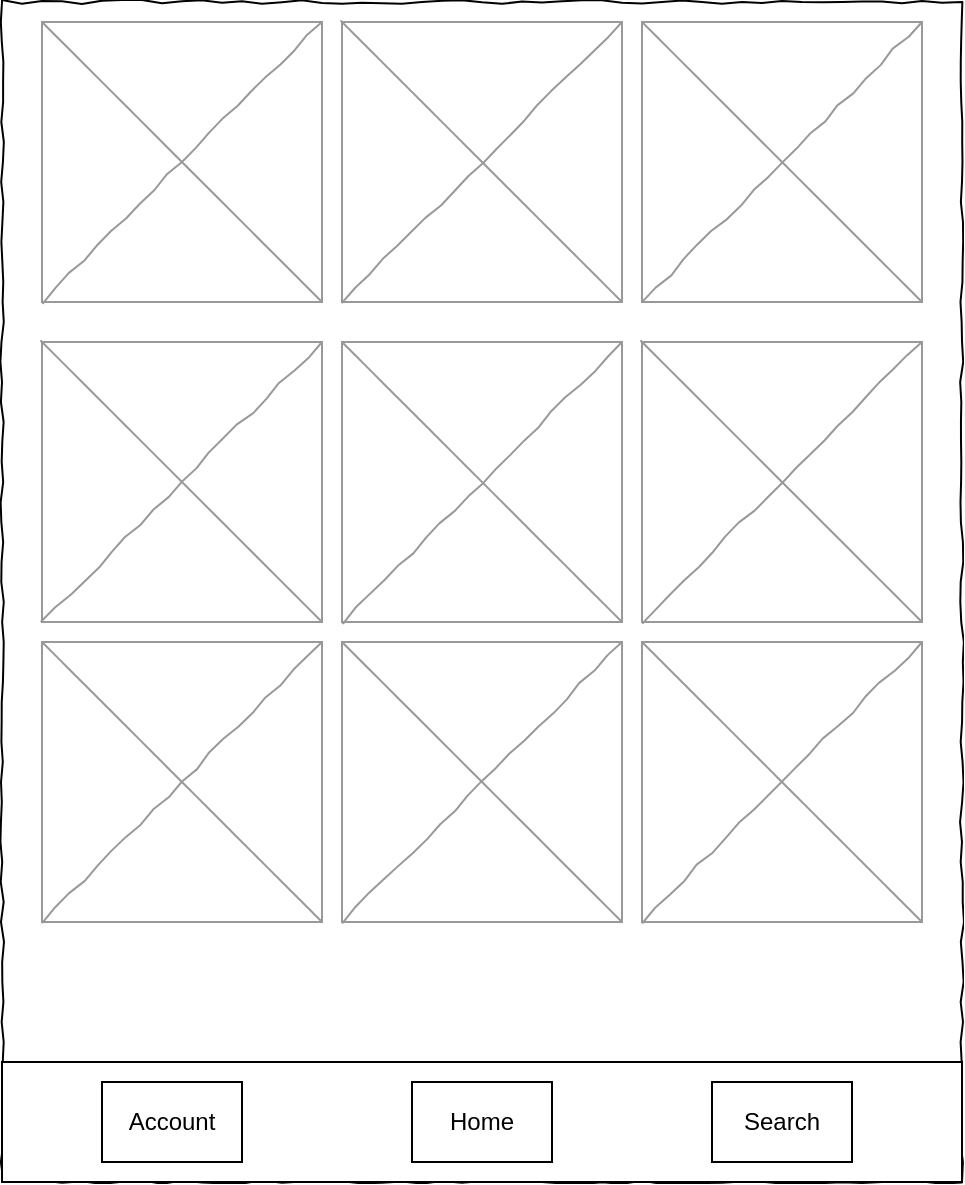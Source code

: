 <mxfile version="15.4.0" type="device"><diagram name="Page-1" id="03018318-947c-dd8e-b7a3-06fadd420f32"><mxGraphModel dx="1463" dy="846" grid="1" gridSize="10" guides="1" tooltips="1" connect="1" arrows="1" fold="1" page="1" pageScale="1" pageWidth="1100" pageHeight="850" background="none" math="0" shadow="0"><root><mxCell id="0"/><mxCell id="1" parent="0"/><mxCell id="677b7b8949515195-8" value="" style="whiteSpace=wrap;html=1;rounded=0;shadow=0;labelBackgroundColor=none;strokeWidth=1;fillColor=none;fontFamily=Verdana;fontSize=12;align=center;comic=1;" parent="1" vertex="1"><mxGeometry x="30" y="90" width="480" height="590" as="geometry"/></mxCell><mxCell id="677b7b8949515195-16" value="" style="verticalLabelPosition=bottom;shadow=0;dashed=0;align=center;html=1;verticalAlign=top;strokeWidth=1;shape=mxgraph.mockup.graphics.simpleIcon;strokeColor=#999999;rounded=0;labelBackgroundColor=none;fontFamily=Verdana;fontSize=14;fontColor=#000000;comic=1;" parent="1" vertex="1"><mxGeometry x="50" y="100" width="140" height="140" as="geometry"/></mxCell><mxCell id="VAiwkG74YuoWkUojBnrp-2" value="" style="verticalLabelPosition=bottom;shadow=0;dashed=0;align=center;html=1;verticalAlign=top;strokeWidth=1;shape=mxgraph.mockup.graphics.simpleIcon;strokeColor=#999999;rounded=0;labelBackgroundColor=none;fontFamily=Verdana;fontSize=14;fontColor=#000000;comic=1;" vertex="1" parent="1"><mxGeometry x="200" y="100" width="140" height="140" as="geometry"/></mxCell><mxCell id="VAiwkG74YuoWkUojBnrp-3" value="" style="verticalLabelPosition=bottom;shadow=0;dashed=0;align=center;html=1;verticalAlign=top;strokeWidth=1;shape=mxgraph.mockup.graphics.simpleIcon;strokeColor=#999999;rounded=0;labelBackgroundColor=none;fontFamily=Verdana;fontSize=14;fontColor=#000000;comic=1;" vertex="1" parent="1"><mxGeometry x="350" y="100" width="140" height="140" as="geometry"/></mxCell><mxCell id="VAiwkG74YuoWkUojBnrp-4" value="" style="verticalLabelPosition=bottom;shadow=0;dashed=0;align=center;html=1;verticalAlign=top;strokeWidth=1;shape=mxgraph.mockup.graphics.simpleIcon;strokeColor=#999999;rounded=0;labelBackgroundColor=none;fontFamily=Verdana;fontSize=14;fontColor=#000000;comic=1;" vertex="1" parent="1"><mxGeometry x="50" y="260" width="140" height="140" as="geometry"/></mxCell><mxCell id="VAiwkG74YuoWkUojBnrp-5" value="" style="verticalLabelPosition=bottom;shadow=0;dashed=0;align=center;html=1;verticalAlign=top;strokeWidth=1;shape=mxgraph.mockup.graphics.simpleIcon;strokeColor=#999999;rounded=0;labelBackgroundColor=none;fontFamily=Verdana;fontSize=14;fontColor=#000000;comic=1;" vertex="1" parent="1"><mxGeometry x="200" y="260" width="140" height="140" as="geometry"/></mxCell><mxCell id="VAiwkG74YuoWkUojBnrp-6" value="" style="verticalLabelPosition=bottom;shadow=0;dashed=0;align=center;html=1;verticalAlign=top;strokeWidth=1;shape=mxgraph.mockup.graphics.simpleIcon;strokeColor=#999999;rounded=0;labelBackgroundColor=none;fontFamily=Verdana;fontSize=14;fontColor=#000000;comic=1;" vertex="1" parent="1"><mxGeometry x="350" y="260" width="140" height="140" as="geometry"/></mxCell><mxCell id="VAiwkG74YuoWkUojBnrp-7" value="" style="rounded=0;whiteSpace=wrap;html=1;" vertex="1" parent="1"><mxGeometry x="30" y="620" width="480" height="60" as="geometry"/></mxCell><mxCell id="VAiwkG74YuoWkUojBnrp-12" value="" style="group" vertex="1" connectable="0" parent="1"><mxGeometry x="235" y="630" width="70" height="40" as="geometry"/></mxCell><mxCell id="VAiwkG74YuoWkUojBnrp-11" value="" style="rounded=0;whiteSpace=wrap;html=1;" vertex="1" parent="VAiwkG74YuoWkUojBnrp-12"><mxGeometry width="70" height="40" as="geometry"/></mxCell><mxCell id="VAiwkG74YuoWkUojBnrp-8" value="Home" style="text;html=1;strokeColor=none;fillColor=none;align=center;verticalAlign=middle;whiteSpace=wrap;rounded=0;" vertex="1" parent="VAiwkG74YuoWkUojBnrp-12"><mxGeometry x="14" y="10" width="42" height="20" as="geometry"/></mxCell><mxCell id="VAiwkG74YuoWkUojBnrp-18" value="" style="group" vertex="1" connectable="0" parent="1"><mxGeometry x="385" y="630" width="70" height="40" as="geometry"/></mxCell><mxCell id="VAiwkG74YuoWkUojBnrp-19" value="" style="rounded=0;whiteSpace=wrap;html=1;" vertex="1" parent="VAiwkG74YuoWkUojBnrp-18"><mxGeometry width="70" height="40" as="geometry"/></mxCell><mxCell id="VAiwkG74YuoWkUojBnrp-20" value="Search" style="text;html=1;strokeColor=none;fillColor=none;align=center;verticalAlign=middle;whiteSpace=wrap;rounded=0;" vertex="1" parent="VAiwkG74YuoWkUojBnrp-18"><mxGeometry x="14" y="10" width="42" height="20" as="geometry"/></mxCell><mxCell id="VAiwkG74YuoWkUojBnrp-22" value="" style="group" vertex="1" connectable="0" parent="1"><mxGeometry x="80" y="630" width="70" height="40" as="geometry"/></mxCell><mxCell id="VAiwkG74YuoWkUojBnrp-23" value="" style="rounded=0;whiteSpace=wrap;html=1;" vertex="1" parent="VAiwkG74YuoWkUojBnrp-22"><mxGeometry width="70" height="40" as="geometry"/></mxCell><mxCell id="VAiwkG74YuoWkUojBnrp-24" value="Account" style="text;html=1;strokeColor=none;fillColor=none;align=center;verticalAlign=middle;whiteSpace=wrap;rounded=0;" vertex="1" parent="VAiwkG74YuoWkUojBnrp-22"><mxGeometry x="14" y="10" width="42" height="20" as="geometry"/></mxCell><mxCell id="VAiwkG74YuoWkUojBnrp-27" value="" style="verticalLabelPosition=bottom;shadow=0;dashed=0;align=center;html=1;verticalAlign=top;strokeWidth=1;shape=mxgraph.mockup.graphics.simpleIcon;strokeColor=#999999;rounded=0;labelBackgroundColor=none;fontFamily=Verdana;fontSize=14;fontColor=#000000;comic=1;" vertex="1" parent="1"><mxGeometry x="50" y="410" width="140" height="140" as="geometry"/></mxCell><mxCell id="VAiwkG74YuoWkUojBnrp-28" value="" style="verticalLabelPosition=bottom;shadow=0;dashed=0;align=center;html=1;verticalAlign=top;strokeWidth=1;shape=mxgraph.mockup.graphics.simpleIcon;strokeColor=#999999;rounded=0;labelBackgroundColor=none;fontFamily=Verdana;fontSize=14;fontColor=#000000;comic=1;" vertex="1" parent="1"><mxGeometry x="200" y="410" width="140" height="140" as="geometry"/></mxCell><mxCell id="VAiwkG74YuoWkUojBnrp-29" value="" style="verticalLabelPosition=bottom;shadow=0;dashed=0;align=center;html=1;verticalAlign=top;strokeWidth=1;shape=mxgraph.mockup.graphics.simpleIcon;strokeColor=#999999;rounded=0;labelBackgroundColor=none;fontFamily=Verdana;fontSize=14;fontColor=#000000;comic=1;" vertex="1" parent="1"><mxGeometry x="350" y="410" width="140" height="140" as="geometry"/></mxCell></root></mxGraphModel></diagram></mxfile>